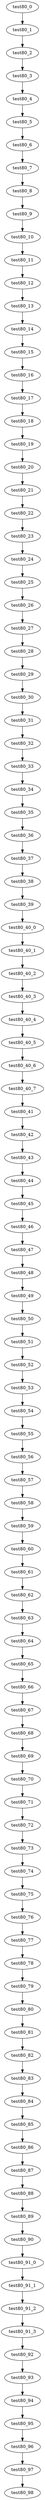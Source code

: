 digraph G {
test80_0->test80_1;
test80_1->test80_2;
test80_2->test80_3;
test80_3->test80_4;
test80_4->test80_5;
test80_5->test80_6;
test80_6->test80_7;
test80_7->test80_8;
test80_8->test80_9;
test80_9->test80_10;
test80_10->test80_11;
test80_11->test80_12;
test80_12->test80_13;
test80_13->test80_14;
test80_14->test80_15;
test80_15->test80_16;
test80_16->test80_17;
test80_17->test80_18;
test80_18->test80_19;
test80_19->test80_20;
test80_20->test80_21;
test80_21->test80_22;
test80_22->test80_23;
test80_23->test80_24;
test80_24->test80_25;
test80_25->test80_26;
test80_26->test80_27;
test80_27->test80_28;
test80_28->test80_29;
test80_29->test80_30;
test80_30->test80_31;
test80_31->test80_32;
test80_32->test80_33;
test80_33->test80_34;
test80_34->test80_35;
test80_35->test80_36;
test80_36->test80_37;
test80_37->test80_38;
test80_38->test80_39;
test80_39->test80_40_0;
test80_40_0->test80_40_1;
test80_40_1->test80_40_2;
test80_40_2->test80_40_3;
test80_40_3->test80_40_4;
test80_40_4->test80_40_5;
test80_40_5->test80_40_6;
test80_40_6->test80_40_7;
test80_40_7->test80_41;
test80_41->test80_42;
test80_42->test80_43;
test80_43->test80_44;
test80_44->test80_45;
test80_45->test80_46;
test80_46->test80_47;
test80_47->test80_48;
test80_48->test80_49;
test80_49->test80_50;
test80_50->test80_51;
test80_51->test80_52;
test80_52->test80_53;
test80_53->test80_54;
test80_54->test80_55;
test80_55->test80_56;
test80_56->test80_57;
test80_57->test80_58;
test80_58->test80_59;
test80_59->test80_60;
test80_60->test80_61;
test80_61->test80_62;
test80_62->test80_63;
test80_63->test80_64;
test80_64->test80_65;
test80_65->test80_66;
test80_66->test80_67;
test80_67->test80_68;
test80_68->test80_69;
test80_69->test80_70;
test80_70->test80_71;
test80_71->test80_72;
test80_72->test80_73;
test80_73->test80_74;
test80_74->test80_75;
test80_75->test80_76;
test80_76->test80_77;
test80_77->test80_78;
test80_78->test80_79;
test80_79->test80_80;
test80_80->test80_81;
test80_81->test80_82;
test80_82->test80_83;
test80_83->test80_84;
test80_84->test80_85;
test80_85->test80_86;
test80_86->test80_87;
test80_87->test80_88;
test80_88->test80_89;
test80_89->test80_90;
test80_90->test80_91_0;
test80_91_0->test80_91_1;
test80_91_1->test80_91_2;
test80_91_2->test80_91_3;
test80_91_3->test80_92;
test80_92->test80_93;
test80_93->test80_94;
test80_94->test80_95;
test80_95->test80_96;
test80_96->test80_97;
test80_97->test80_98;

}
